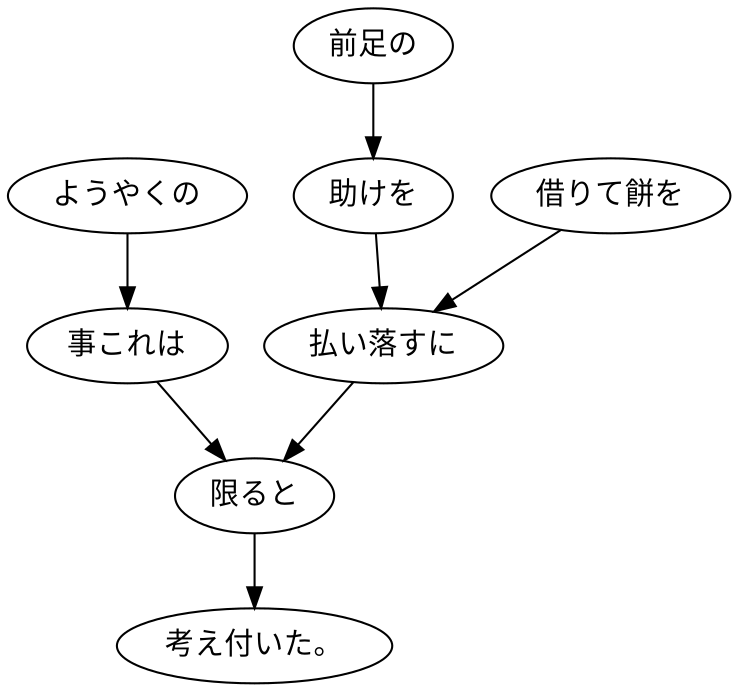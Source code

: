 digraph graph608 {
	node0 [label="ようやくの"];
	node1 [label="事これは"];
	node2 [label="前足の"];
	node3 [label="助けを"];
	node4 [label="借りて餅を"];
	node5 [label="払い落すに"];
	node6 [label="限ると"];
	node7 [label="考え付いた。"];
	node0 -> node1;
	node1 -> node6;
	node2 -> node3;
	node3 -> node5;
	node4 -> node5;
	node5 -> node6;
	node6 -> node7;
}
